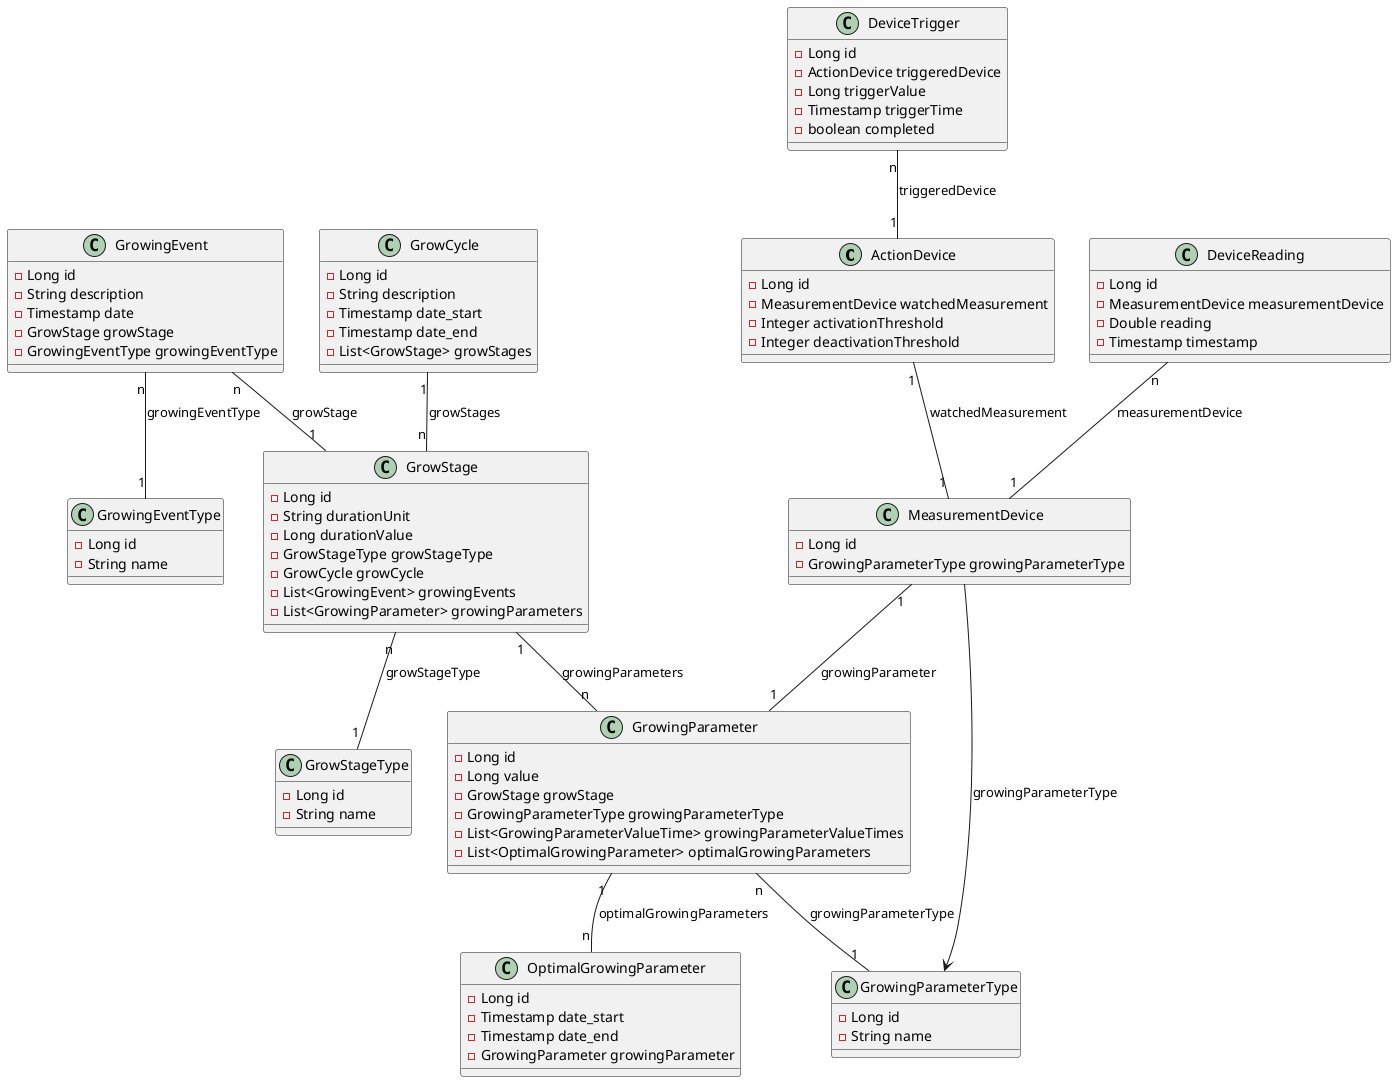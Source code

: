 @startuml

'TABLES'

class ActionDevice {
    - Long id
    - MeasurementDevice watchedMeasurement
    - Integer activationThreshold
    - Integer deactivationThreshold
}

class DeviceReading {
    - Long id
    - MeasurementDevice measurementDevice
    - Double reading
    - Timestamp timestamp
}

class DeviceTrigger {
    - Long id
    - ActionDevice triggeredDevice
    - Long triggerValue
    - Timestamp triggerTime
    - boolean completed
}

class GrowCycle {
    - Long id
    - String description
    - Timestamp date_start
    - Timestamp date_end
    - List<GrowStage> growStages
}

class GrowingEvent {
      - Long id
      - String description
      - Timestamp date
      - GrowStage growStage
      - GrowingEventType growingEventType
}

class GrowingEventType {
      - Long id
      - String name
}

class GrowingParameter {
      - Long id
      - Long value
      - GrowStage growStage
      - GrowingParameterType growingParameterType
      - List<GrowingParameterValueTime> growingParameterValueTimes
      - List<OptimalGrowingParameter> optimalGrowingParameters
}

class GrowingParameterType {
    - Long id
    - String name
}

class GrowStage {
        - Long id
        - String durationUnit
        - Long durationValue
        - GrowStageType growStageType
        - GrowCycle growCycle
        - List<GrowingEvent> growingEvents
        - List<GrowingParameter> growingParameters
}

class GrowStageType {
    - Long id
    - String name
}

class MeasurementDevice {
        - Long id
        - GrowingParameterType growingParameterType

}

class OptimalGrowingParameter {
           - Long id
           - Timestamp date_start
           - Timestamp date_end
           - GrowingParameter growingParameter
}



'RELACIONES'

MeasurementDevice --> GrowingParameterType : growingParameterType
ActionDevice "1" -- "1" MeasurementDevice : watchedMeasurement
MeasurementDevice "1" -- "1" GrowingParameter : growingParameter
GrowingParameter "n" -- "1" GrowingParameterType : growingParameterType
GrowingParameter "1" -- "n" OptimalGrowingParameter : optimalGrowingParameters
GrowingEvent "n" -- "1" GrowStage : growStage
GrowingEvent "n" -- "1" GrowingEventType : growingEventType
GrowStage "n" -- "1" GrowStageType : growStageType
GrowStage "1" -- "n" GrowingParameter : growingParameters
GrowCycle "1" -- "n" GrowStage : growStages
DeviceReading "n" -- "1" MeasurementDevice : measurementDevice
DeviceTrigger "n" -- "1" ActionDevice : triggeredDevice

@enduml